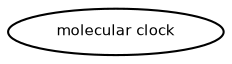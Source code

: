 digraph G {
size="3,3";
node [fontsize=7, fontname="Helvetica"];
edge [fontsize=7, fontname="Helvetica"];
node0 [label="molecular clock", width=0.27433100247,height=0.27433100247];
}

